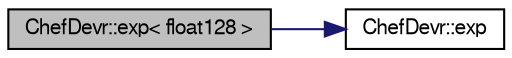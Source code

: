 digraph "ChefDevr::exp&lt; float128 &gt;"
{
  edge [fontname="FreeSans",fontsize="10",labelfontname="FreeSans",labelfontsize="10"];
  node [fontname="FreeSans",fontsize="10",shape=record];
  rankdir="LR";
  Node1 [label="ChefDevr::exp\< float128 \>",height=0.2,width=0.4,color="black", fillcolor="grey75", style="filled", fontcolor="black"];
  Node1 -> Node2 [color="midnightblue",fontsize="10",style="solid",fontname="FreeSans"];
  Node2 [label="ChefDevr::exp",height=0.2,width=0.4,color="black", fillcolor="white", style="filled",URL="$namespace_chef_devr.html#ab5672e6b4c015af09203cdfc9e902934"];
}

